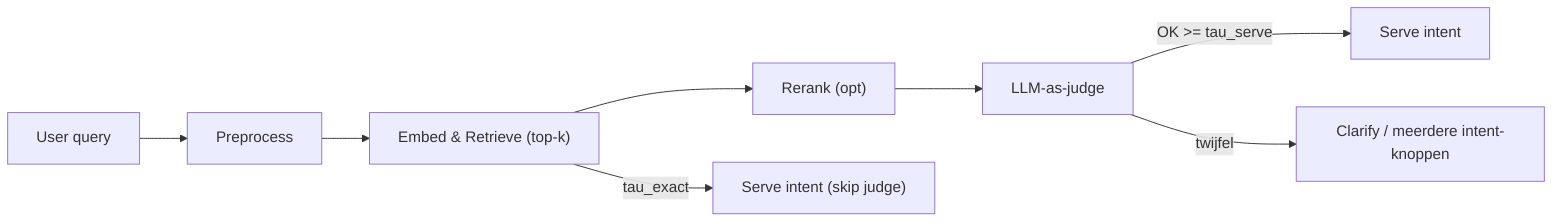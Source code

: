 flowchart LR
  U["User query"] --> P["Preprocess"]
  P --> R["Embed & Retrieve (top-k)"]
  R --> RR["Rerank (opt)"]
  RR --> J["LLM-as-judge"]
  R -->|tau_exact| S1["Serve intent (skip judge)"]
  J -->|OK >= tau_serve| S2["Serve intent"]
  J -->|twijfel| C["Clarify / meerdere intent-knoppen"]